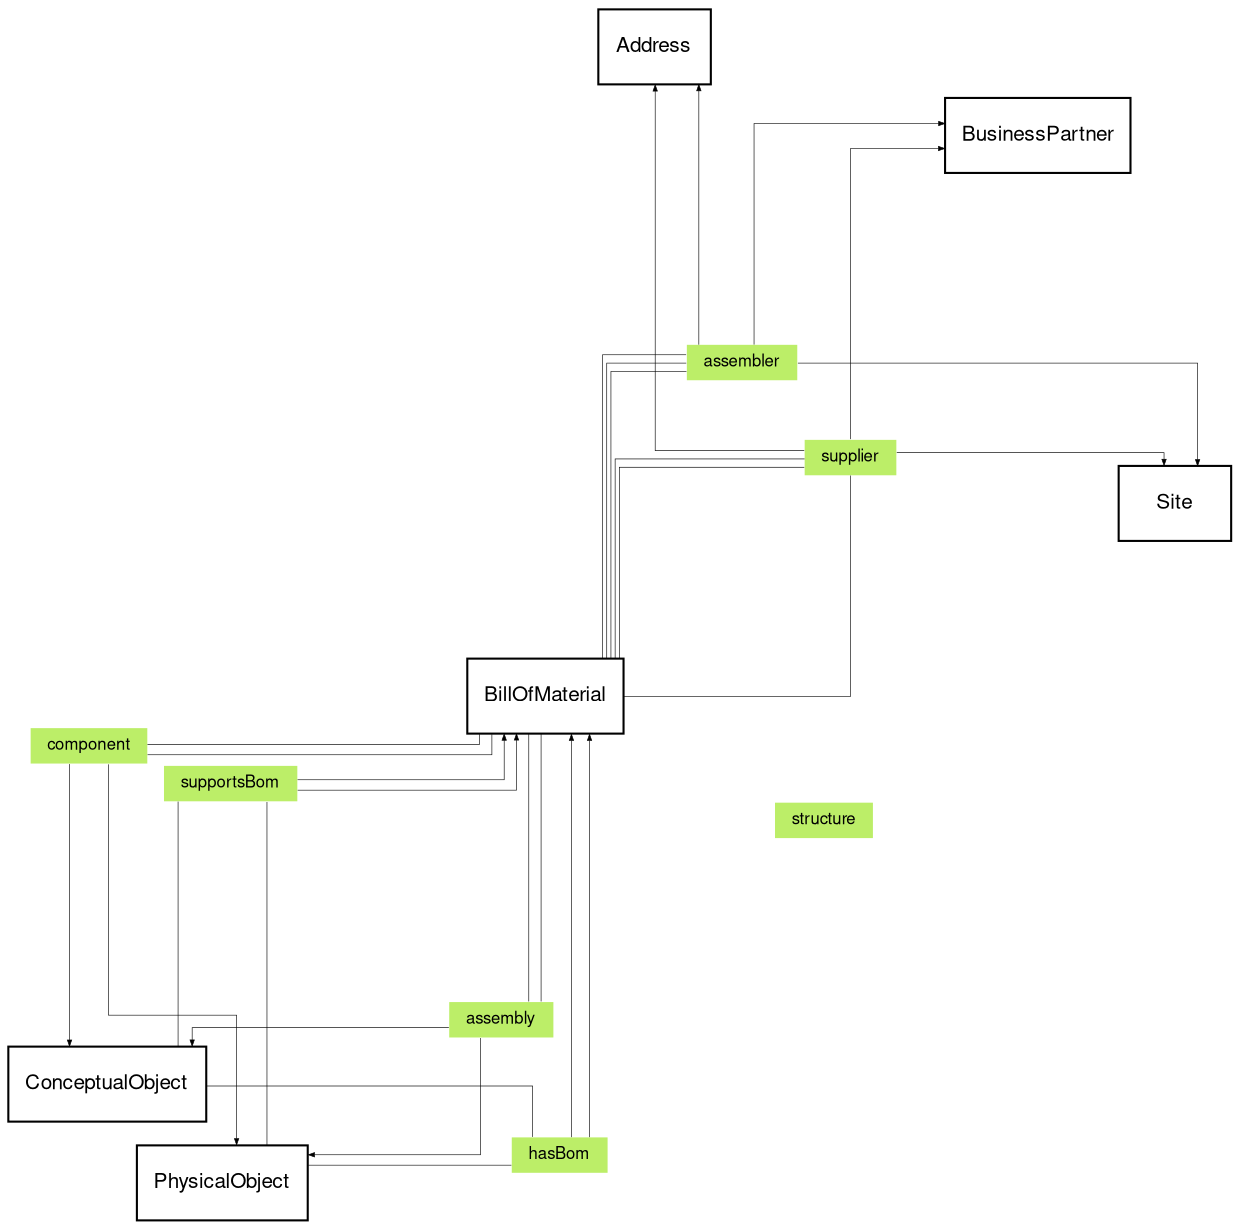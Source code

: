 digraph "bill-of-material_ontology" {
	graph [fontname="Helvetica,Arial,sans-serif" fontsize=10 layout=neato overlap=false splines=ortho]
	node [fillcolor=darkgoldenrod1 fontname="Helvetica,Arial,sans-serif" fontsize=10 shape=record]
	edge [arrowsize=0.3 fontname="Helvetica,Arial,sans-serif" fontsize=10 penwidth=0.3]
	structure [label=structure fillcolor=darkolivegreen2 fontsize=8 height=0 shape=plaintext style=filled width=0]
	component [label=component fillcolor=darkolivegreen2 fontsize=8 height=0 shape=plaintext style=filled width=0]
	assembly [label=assembly fillcolor=darkolivegreen2 fontsize=8 height=0 shape=plaintext style=filled width=0]
	hasBom [label=hasBom fillcolor=darkolivegreen2 fontsize=8 height=0 shape=plaintext style=filled width=0]
	supportsBom [label=supportsBom fillcolor=darkolivegreen2 fontsize=8 height=0 shape=plaintext style=filled width=0]
	supplier [label=supplier fillcolor=darkolivegreen2 fontsize=8 height=0 shape=plaintext style=filled width=0]
	assembler [label=assembler fillcolor=darkolivegreen2 fontsize=8 height=0 shape=plaintext style=filled width=0]
	BillOfMaterial -> component [arrowhead=none]
	component -> PhysicalObject
	BillOfMaterial -> component [arrowhead=none]
	component -> ConceptualObject
	BillOfMaterial -> assembly [arrowhead=none]
	assembly -> PhysicalObject
	BillOfMaterial -> assembly [arrowhead=none]
	assembly -> ConceptualObject
	PhysicalObject -> hasBom [arrowhead=none]
	hasBom -> BillOfMaterial
	ConceptualObject -> hasBom [arrowhead=none]
	hasBom -> BillOfMaterial
	PhysicalObject -> supportsBom [arrowhead=none]
	supportsBom -> BillOfMaterial
	ConceptualObject -> supportsBom [arrowhead=none]
	supportsBom -> BillOfMaterial
	BillOfMaterial -> supplier [arrowhead=none]
	supplier -> BusinessPartner
	BillOfMaterial -> supplier [arrowhead=none]
	supplier -> Site
	BillOfMaterial -> supplier [arrowhead=none]
	supplier -> Address
	BillOfMaterial -> assembler [arrowhead=none]
	assembler -> BusinessPartner
	BillOfMaterial -> assembler [arrowhead=none]
	assembler -> Site
	BillOfMaterial -> assembler [arrowhead=none]
	assembler -> Address
}
